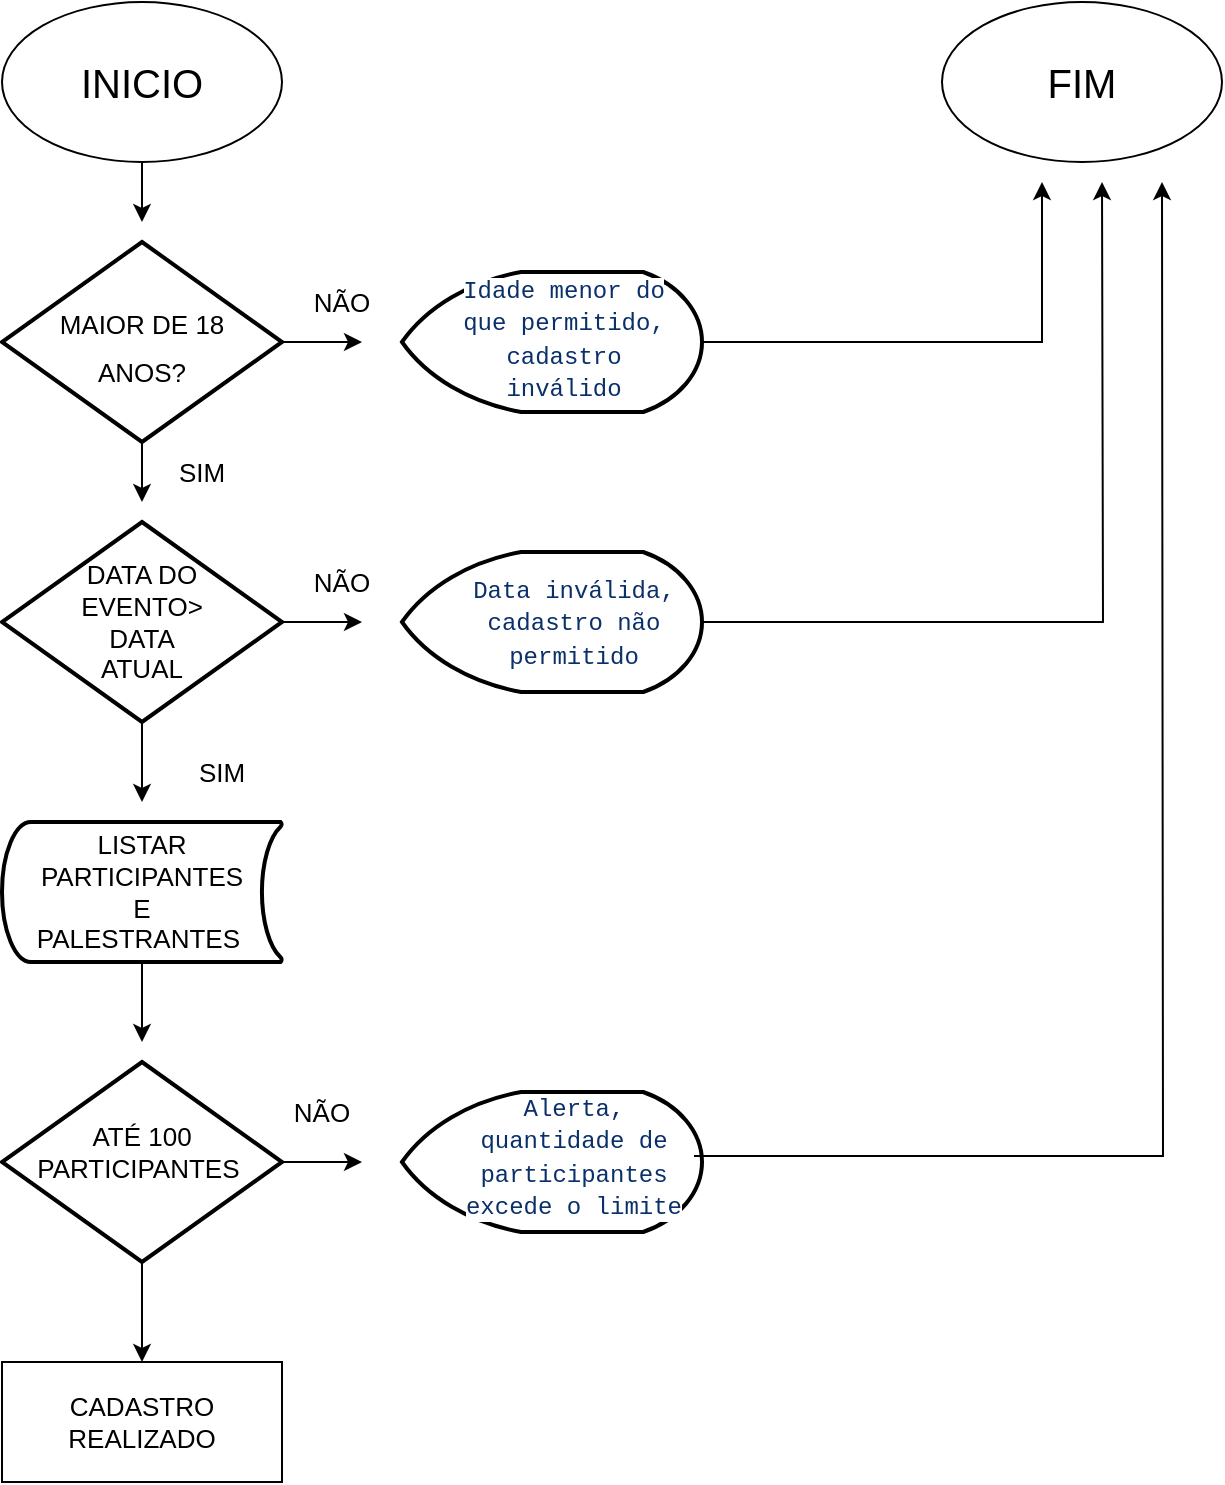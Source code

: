 <mxfile version="20.2.3" type="github">
  <diagram id="5ESHjCKfYralFYyC-qg9" name="Page-1">
    <mxGraphModel dx="1102" dy="582" grid="1" gridSize="10" guides="1" tooltips="1" connect="1" arrows="1" fold="1" page="1" pageScale="1" pageWidth="827" pageHeight="1169" math="0" shadow="0">
      <root>
        <mxCell id="0" />
        <mxCell id="1" parent="0" />
        <mxCell id="kAd0blMhwZ4-BtbcnQFY-9" style="edgeStyle=orthogonalEdgeStyle;rounded=0;orthogonalLoop=1;jettySize=auto;html=1;exitX=0.5;exitY=1;exitDx=0;exitDy=0;fontSize=20;" parent="1" source="kAd0blMhwZ4-BtbcnQFY-2" edge="1">
          <mxGeometry relative="1" as="geometry">
            <mxPoint x="120" y="180" as="targetPoint" />
          </mxGeometry>
        </mxCell>
        <mxCell id="kAd0blMhwZ4-BtbcnQFY-2" value="" style="ellipse;whiteSpace=wrap;html=1;" parent="1" vertex="1">
          <mxGeometry x="50" y="70" width="140" height="80" as="geometry" />
        </mxCell>
        <mxCell id="kAd0blMhwZ4-BtbcnQFY-3" value="" style="ellipse;whiteSpace=wrap;html=1;" parent="1" vertex="1">
          <mxGeometry x="520" y="70" width="140" height="80" as="geometry" />
        </mxCell>
        <mxCell id="kAd0blMhwZ4-BtbcnQFY-4" value="&lt;font style=&quot;font-size: 20px;&quot;&gt;FIM&lt;/font&gt;" style="text;html=1;strokeColor=none;fillColor=none;align=center;verticalAlign=middle;whiteSpace=wrap;rounded=0;" parent="1" vertex="1">
          <mxGeometry x="560" y="95" width="60" height="30" as="geometry" />
        </mxCell>
        <mxCell id="kAd0blMhwZ4-BtbcnQFY-5" value="&lt;span style=&quot;font-size: 20px;&quot;&gt;INICIO&lt;/span&gt;" style="text;html=1;strokeColor=none;fillColor=none;align=center;verticalAlign=middle;whiteSpace=wrap;rounded=0;" parent="1" vertex="1">
          <mxGeometry x="90" y="95" width="60" height="30" as="geometry" />
        </mxCell>
        <mxCell id="kAd0blMhwZ4-BtbcnQFY-13" style="edgeStyle=orthogonalEdgeStyle;rounded=0;orthogonalLoop=1;jettySize=auto;html=1;exitX=1;exitY=0.5;exitDx=0;exitDy=0;exitPerimeter=0;fontSize=13;" parent="1" source="kAd0blMhwZ4-BtbcnQFY-10" edge="1">
          <mxGeometry relative="1" as="geometry">
            <mxPoint x="230" y="240" as="targetPoint" />
          </mxGeometry>
        </mxCell>
        <mxCell id="kAd0blMhwZ4-BtbcnQFY-19" style="edgeStyle=orthogonalEdgeStyle;rounded=0;orthogonalLoop=1;jettySize=auto;html=1;exitX=0.5;exitY=1;exitDx=0;exitDy=0;exitPerimeter=0;fontSize=13;" parent="1" source="kAd0blMhwZ4-BtbcnQFY-10" edge="1">
          <mxGeometry relative="1" as="geometry">
            <mxPoint x="120" y="320" as="targetPoint" />
          </mxGeometry>
        </mxCell>
        <mxCell id="kAd0blMhwZ4-BtbcnQFY-10" value="" style="strokeWidth=2;html=1;shape=mxgraph.flowchart.decision;whiteSpace=wrap;fontSize=20;" parent="1" vertex="1">
          <mxGeometry x="50" y="190" width="140" height="100" as="geometry" />
        </mxCell>
        <mxCell id="kAd0blMhwZ4-BtbcnQFY-14" value="" style="strokeWidth=2;html=1;shape=mxgraph.flowchart.display;whiteSpace=wrap;fontSize=13;" parent="1" vertex="1">
          <mxGeometry x="250" y="205" width="150" height="70" as="geometry" />
        </mxCell>
        <mxCell id="kAd0blMhwZ4-BtbcnQFY-15" value="&lt;font style=&quot;font-size: 13px;&quot;&gt;NÃO&lt;/font&gt;" style="text;html=1;strokeColor=none;fillColor=none;align=center;verticalAlign=middle;whiteSpace=wrap;rounded=0;fontSize=13;" parent="1" vertex="1">
          <mxGeometry x="190" y="205" width="60" height="30" as="geometry" />
        </mxCell>
        <mxCell id="kAd0blMhwZ4-BtbcnQFY-17" style="edgeStyle=orthogonalEdgeStyle;rounded=0;orthogonalLoop=1;jettySize=auto;html=1;exitX=1.075;exitY=0.667;exitDx=0;exitDy=0;fontSize=13;exitPerimeter=0;" parent="1" source="kAd0blMhwZ4-BtbcnQFY-16" edge="1">
          <mxGeometry relative="1" as="geometry">
            <mxPoint x="570" y="160" as="targetPoint" />
            <Array as="points">
              <mxPoint x="400" y="240" />
              <mxPoint x="570" y="240" />
            </Array>
          </mxGeometry>
        </mxCell>
        <mxCell id="kAd0blMhwZ4-BtbcnQFY-16" value="&lt;span style=&quot;color: rgb(10, 48, 105); font-family: ui-monospace, SFMono-Regular, &amp;quot;SF Mono&amp;quot;, Menlo, Consolas, &amp;quot;Liberation Mono&amp;quot;, monospace; font-size: 12px; text-align: start; background-color: rgb(255, 255, 255);&quot;&gt;Idade menor do que permitido, cadastro inválido&lt;/span&gt;" style="text;html=1;strokeColor=none;fillColor=none;align=center;verticalAlign=middle;whiteSpace=wrap;rounded=0;fontSize=13;" parent="1" vertex="1">
          <mxGeometry x="271" y="223" width="120" height="30" as="geometry" />
        </mxCell>
        <mxCell id="kAd0blMhwZ4-BtbcnQFY-22" style="edgeStyle=orthogonalEdgeStyle;rounded=0;orthogonalLoop=1;jettySize=auto;html=1;exitX=1;exitY=0.5;exitDx=0;exitDy=0;exitPerimeter=0;fontSize=13;" parent="1" source="kAd0blMhwZ4-BtbcnQFY-18" edge="1">
          <mxGeometry relative="1" as="geometry">
            <mxPoint x="230" y="380" as="targetPoint" />
          </mxGeometry>
        </mxCell>
        <mxCell id="kAd0blMhwZ4-BtbcnQFY-30" style="edgeStyle=orthogonalEdgeStyle;rounded=0;orthogonalLoop=1;jettySize=auto;html=1;exitX=0.5;exitY=1;exitDx=0;exitDy=0;exitPerimeter=0;fontSize=13;" parent="1" source="kAd0blMhwZ4-BtbcnQFY-18" edge="1">
          <mxGeometry relative="1" as="geometry">
            <mxPoint x="120" y="470" as="targetPoint" />
          </mxGeometry>
        </mxCell>
        <mxCell id="kAd0blMhwZ4-BtbcnQFY-18" value="" style="strokeWidth=2;html=1;shape=mxgraph.flowchart.decision;whiteSpace=wrap;fontSize=20;" parent="1" vertex="1">
          <mxGeometry x="50" y="330" width="140" height="100" as="geometry" />
        </mxCell>
        <mxCell id="kAd0blMhwZ4-BtbcnQFY-20" value="&lt;font style=&quot;font-size: 13px;&quot;&gt;MAIOR DE 18 ANOS?&lt;/font&gt;" style="text;html=1;strokeColor=none;fillColor=none;align=center;verticalAlign=middle;whiteSpace=wrap;rounded=0;fontSize=20;" parent="1" vertex="1">
          <mxGeometry x="75" y="225" width="90" height="30" as="geometry" />
        </mxCell>
        <mxCell id="kAd0blMhwZ4-BtbcnQFY-21" value="DATA DO EVENTO&amp;gt; DATA ATUAL" style="text;html=1;strokeColor=none;fillColor=none;align=center;verticalAlign=middle;whiteSpace=wrap;rounded=0;fontSize=13;" parent="1" vertex="1">
          <mxGeometry x="90" y="365" width="60" height="30" as="geometry" />
        </mxCell>
        <mxCell id="kAd0blMhwZ4-BtbcnQFY-23" value="&lt;font style=&quot;font-size: 13px;&quot;&gt;NÃO&lt;/font&gt;" style="text;html=1;strokeColor=none;fillColor=none;align=center;verticalAlign=middle;whiteSpace=wrap;rounded=0;fontSize=13;" parent="1" vertex="1">
          <mxGeometry x="190" y="345" width="60" height="30" as="geometry" />
        </mxCell>
        <mxCell id="kAd0blMhwZ4-BtbcnQFY-24" value="&lt;font style=&quot;font-size: 13px;&quot;&gt;SIM&lt;/font&gt;" style="text;html=1;strokeColor=none;fillColor=none;align=center;verticalAlign=middle;whiteSpace=wrap;rounded=0;fontSize=13;" parent="1" vertex="1">
          <mxGeometry x="120" y="290" width="60" height="30" as="geometry" />
        </mxCell>
        <mxCell id="kAd0blMhwZ4-BtbcnQFY-28" style="edgeStyle=orthogonalEdgeStyle;rounded=0;orthogonalLoop=1;jettySize=auto;html=1;exitX=1;exitY=0.5;exitDx=0;exitDy=0;exitPerimeter=0;fontSize=13;" parent="1" source="kAd0blMhwZ4-BtbcnQFY-26" edge="1">
          <mxGeometry relative="1" as="geometry">
            <mxPoint x="600" y="160" as="targetPoint" />
          </mxGeometry>
        </mxCell>
        <mxCell id="kAd0blMhwZ4-BtbcnQFY-26" value="" style="strokeWidth=2;html=1;shape=mxgraph.flowchart.display;whiteSpace=wrap;fontSize=13;" parent="1" vertex="1">
          <mxGeometry x="250" y="345" width="150" height="70" as="geometry" />
        </mxCell>
        <mxCell id="kAd0blMhwZ4-BtbcnQFY-27" value="&lt;span style=&quot;color: rgb(10, 48, 105); font-family: ui-monospace, SFMono-Regular, &amp;quot;SF Mono&amp;quot;, Menlo, Consolas, &amp;quot;Liberation Mono&amp;quot;, monospace; font-size: 12px; text-align: start; background-color: rgb(255, 255, 255);&quot;&gt;Data inválida, cadastro não permitido&lt;/span&gt;" style="text;html=1;strokeColor=none;fillColor=none;align=center;verticalAlign=middle;whiteSpace=wrap;rounded=0;fontSize=13;" parent="1" vertex="1">
          <mxGeometry x="281" y="365" width="110" height="30" as="geometry" />
        </mxCell>
        <mxCell id="kAd0blMhwZ4-BtbcnQFY-32" style="edgeStyle=orthogonalEdgeStyle;rounded=0;orthogonalLoop=1;jettySize=auto;html=1;exitX=0.5;exitY=1;exitDx=0;exitDy=0;exitPerimeter=0;fontSize=13;" parent="1" source="kAd0blMhwZ4-BtbcnQFY-29" edge="1">
          <mxGeometry relative="1" as="geometry">
            <mxPoint x="120" y="590" as="targetPoint" />
          </mxGeometry>
        </mxCell>
        <mxCell id="kAd0blMhwZ4-BtbcnQFY-29" value="" style="strokeWidth=2;html=1;shape=mxgraph.flowchart.stored_data;whiteSpace=wrap;fontSize=13;" parent="1" vertex="1">
          <mxGeometry x="50" y="480" width="140" height="70" as="geometry" />
        </mxCell>
        <mxCell id="kAd0blMhwZ4-BtbcnQFY-31" value="LISTAR PARTICIPANTES E PALESTRANTES&amp;nbsp;" style="text;html=1;strokeColor=none;fillColor=none;align=center;verticalAlign=middle;whiteSpace=wrap;rounded=0;fontSize=13;" parent="1" vertex="1">
          <mxGeometry x="90" y="500" width="60" height="30" as="geometry" />
        </mxCell>
        <mxCell id="kAd0blMhwZ4-BtbcnQFY-35" style="edgeStyle=orthogonalEdgeStyle;rounded=0;orthogonalLoop=1;jettySize=auto;html=1;exitX=1;exitY=0.5;exitDx=0;exitDy=0;exitPerimeter=0;fontSize=13;" parent="1" source="kAd0blMhwZ4-BtbcnQFY-33" edge="1">
          <mxGeometry relative="1" as="geometry">
            <mxPoint x="230" y="650" as="targetPoint" />
          </mxGeometry>
        </mxCell>
        <mxCell id="kAd0blMhwZ4-BtbcnQFY-42" style="edgeStyle=orthogonalEdgeStyle;rounded=0;orthogonalLoop=1;jettySize=auto;html=1;exitX=0.5;exitY=1;exitDx=0;exitDy=0;exitPerimeter=0;fontSize=13;" parent="1" source="kAd0blMhwZ4-BtbcnQFY-33" target="kAd0blMhwZ4-BtbcnQFY-43" edge="1">
          <mxGeometry relative="1" as="geometry">
            <mxPoint x="120" y="740" as="targetPoint" />
          </mxGeometry>
        </mxCell>
        <mxCell id="kAd0blMhwZ4-BtbcnQFY-33" value="" style="strokeWidth=2;html=1;shape=mxgraph.flowchart.decision;whiteSpace=wrap;fontSize=20;" parent="1" vertex="1">
          <mxGeometry x="50" y="600" width="140" height="100" as="geometry" />
        </mxCell>
        <mxCell id="kAd0blMhwZ4-BtbcnQFY-34" value="ATÉ 100 PARTICIPANTES&amp;nbsp;" style="text;html=1;strokeColor=none;fillColor=none;align=center;verticalAlign=middle;whiteSpace=wrap;rounded=0;fontSize=13;" parent="1" vertex="1">
          <mxGeometry x="90" y="630" width="60" height="30" as="geometry" />
        </mxCell>
        <mxCell id="kAd0blMhwZ4-BtbcnQFY-36" value="&lt;font style=&quot;font-size: 13px;&quot;&gt;SIM&lt;/font&gt;" style="text;html=1;strokeColor=none;fillColor=none;align=center;verticalAlign=middle;whiteSpace=wrap;rounded=0;fontSize=13;" parent="1" vertex="1">
          <mxGeometry x="130" y="440" width="60" height="30" as="geometry" />
        </mxCell>
        <mxCell id="kAd0blMhwZ4-BtbcnQFY-37" value="" style="strokeWidth=2;html=1;shape=mxgraph.flowchart.display;whiteSpace=wrap;fontSize=13;" parent="1" vertex="1">
          <mxGeometry x="250" y="615" width="150" height="70" as="geometry" />
        </mxCell>
        <mxCell id="kAd0blMhwZ4-BtbcnQFY-38" value="&lt;font style=&quot;font-size: 13px;&quot;&gt;NÃO&lt;/font&gt;" style="text;html=1;strokeColor=none;fillColor=none;align=center;verticalAlign=middle;whiteSpace=wrap;rounded=0;fontSize=13;" parent="1" vertex="1">
          <mxGeometry x="180" y="610" width="60" height="30" as="geometry" />
        </mxCell>
        <mxCell id="kAd0blMhwZ4-BtbcnQFY-40" style="edgeStyle=orthogonalEdgeStyle;rounded=0;orthogonalLoop=1;jettySize=auto;html=1;exitX=1;exitY=0.5;exitDx=0;exitDy=0;fontSize=13;" parent="1" source="kAd0blMhwZ4-BtbcnQFY-39" edge="1">
          <mxGeometry relative="1" as="geometry">
            <mxPoint x="630" y="160" as="targetPoint" />
          </mxGeometry>
        </mxCell>
        <mxCell id="kAd0blMhwZ4-BtbcnQFY-39" value="&lt;span style=&quot;color: rgb(10, 48, 105); font-family: ui-monospace, SFMono-Regular, &amp;quot;SF Mono&amp;quot;, Menlo, Consolas, &amp;quot;Liberation Mono&amp;quot;, monospace; font-size: 12px; text-align: start; background-color: rgb(255, 255, 255);&quot;&gt;Alerta, quantidade de participantes excede o limite&lt;/span&gt;" style="text;html=1;strokeColor=none;fillColor=none;align=center;verticalAlign=middle;whiteSpace=wrap;rounded=0;fontSize=13;" parent="1" vertex="1">
          <mxGeometry x="276" y="632" width="120" height="30" as="geometry" />
        </mxCell>
        <mxCell id="kAd0blMhwZ4-BtbcnQFY-43" value="" style="rounded=0;whiteSpace=wrap;html=1;fontSize=13;" parent="1" vertex="1">
          <mxGeometry x="50" y="750" width="140" height="60" as="geometry" />
        </mxCell>
        <mxCell id="kAd0blMhwZ4-BtbcnQFY-44" value="CADASTRO REALIZADO" style="text;html=1;strokeColor=none;fillColor=none;align=center;verticalAlign=middle;whiteSpace=wrap;rounded=0;fontSize=13;" parent="1" vertex="1">
          <mxGeometry x="90" y="765" width="60" height="30" as="geometry" />
        </mxCell>
      </root>
    </mxGraphModel>
  </diagram>
</mxfile>
